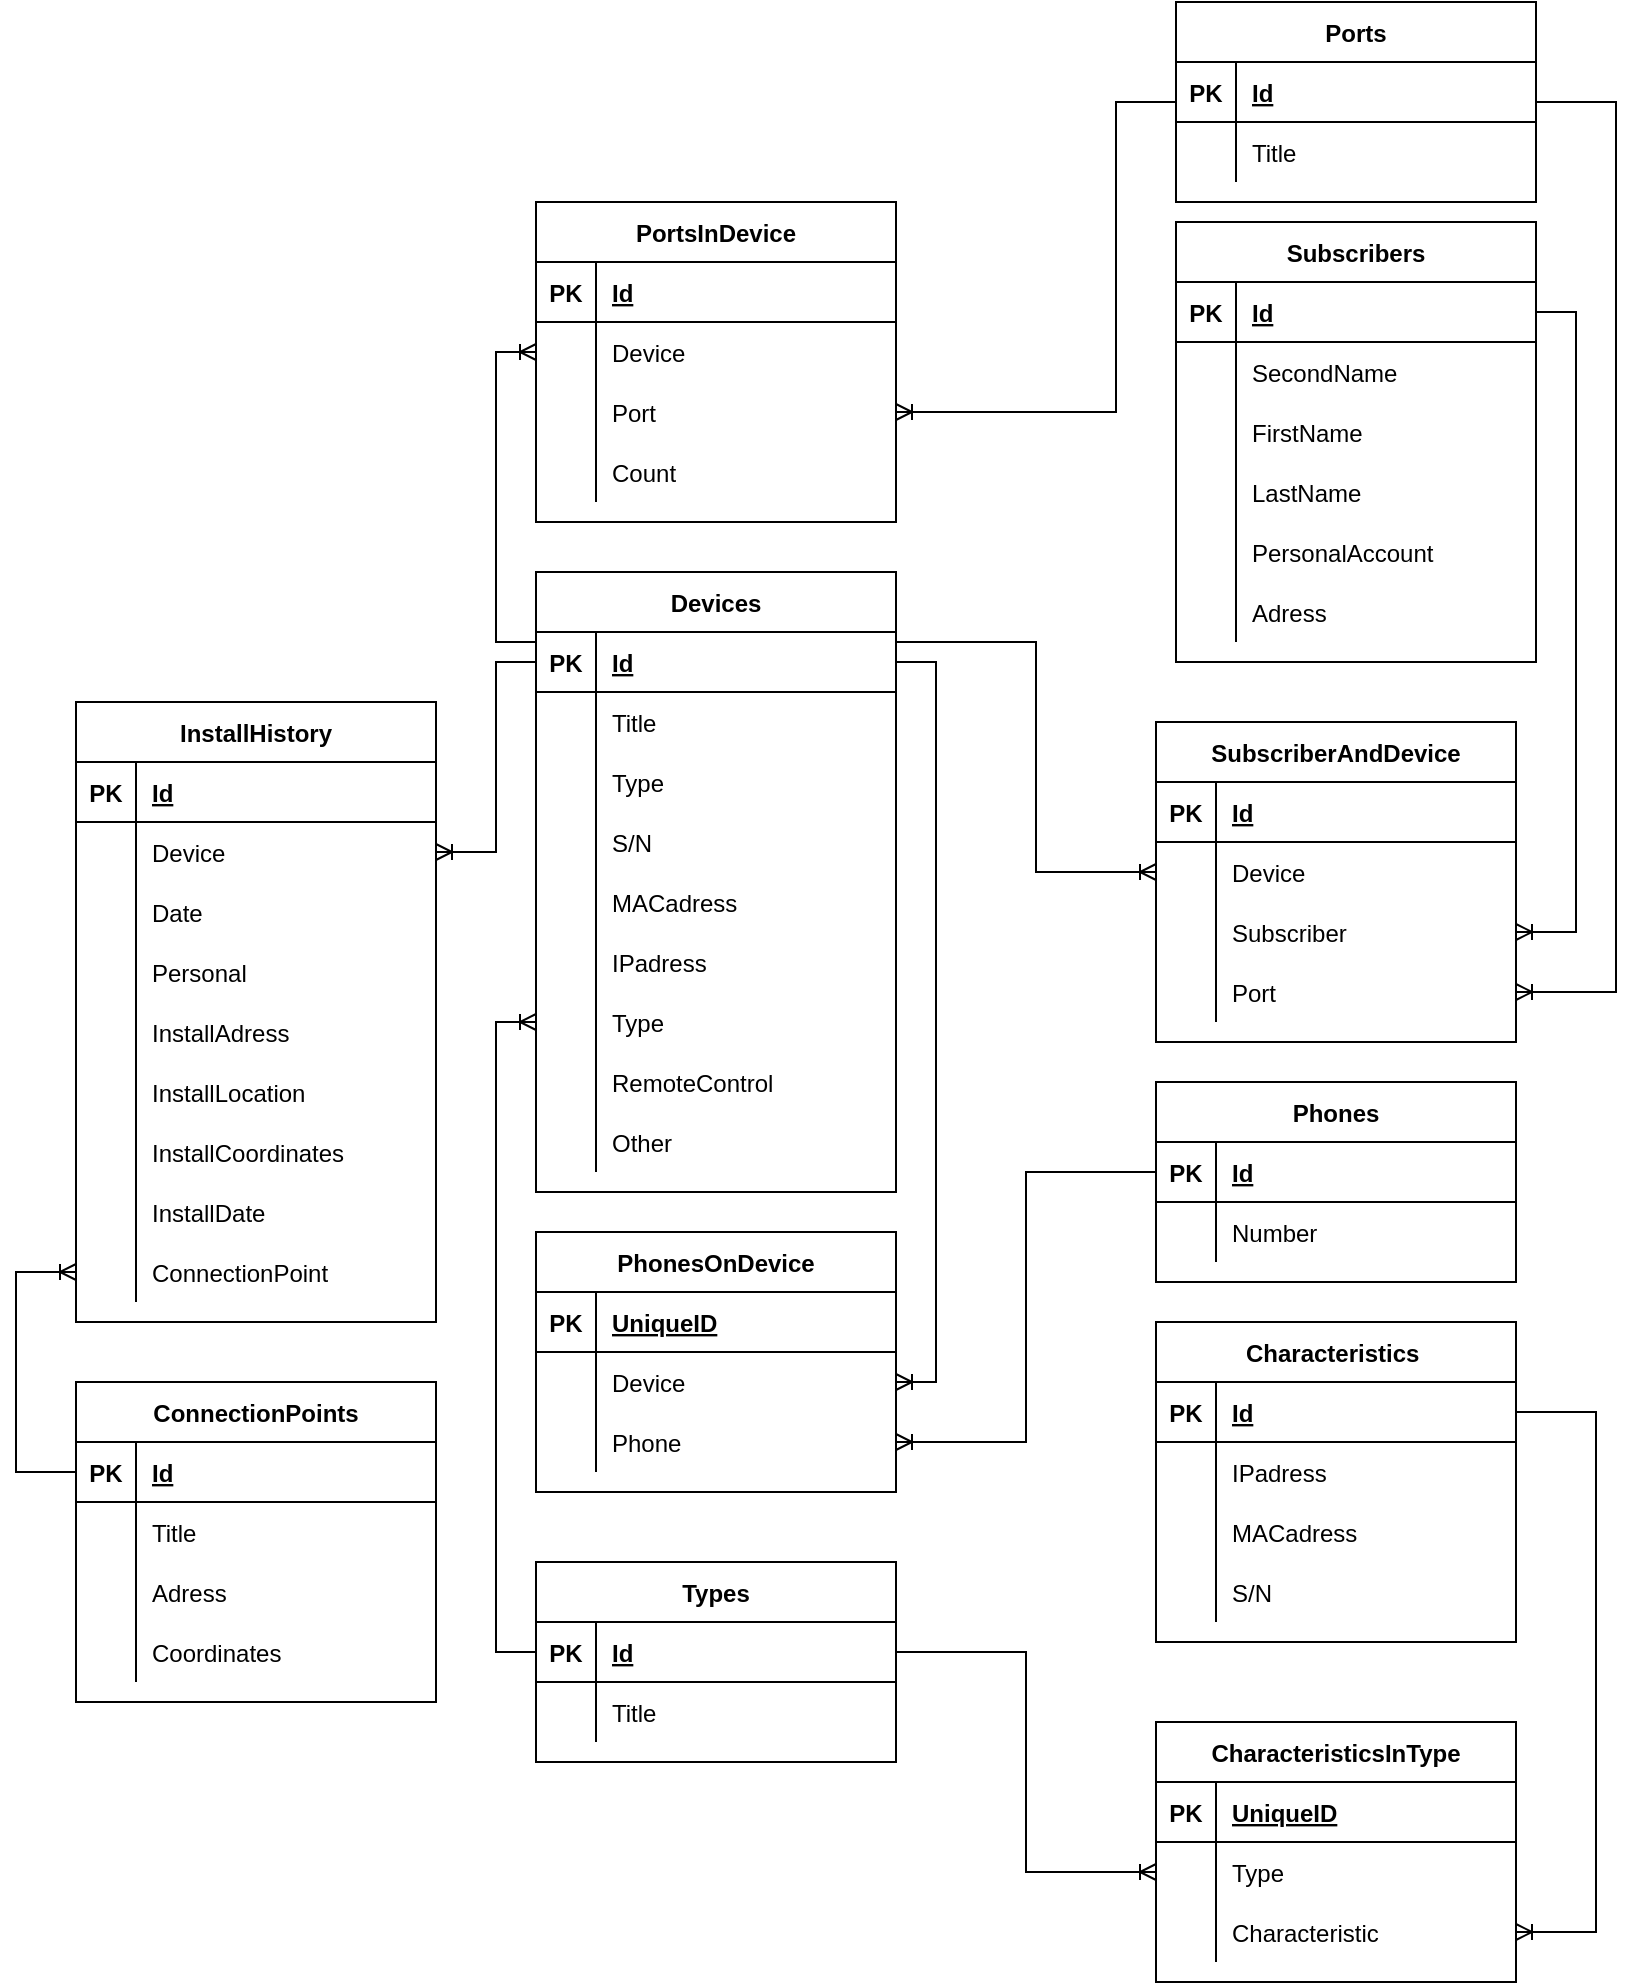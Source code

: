 <mxfile version="17.4.5" type="github">
  <diagram id="R2lEEEUBdFMjLlhIrx00" name="Page-1">
    <mxGraphModel dx="1255" dy="687" grid="1" gridSize="10" guides="1" tooltips="1" connect="1" arrows="1" fold="1" page="1" pageScale="1" pageWidth="850" pageHeight="1100" background="none" math="0" shadow="0" extFonts="Permanent Marker^https://fonts.googleapis.com/css?family=Permanent+Marker">
      <root>
        <mxCell id="0" />
        <mxCell id="1" parent="0" />
        <mxCell id="8wD93FPbokxK7LoP0_Z_-1" value="Devices" style="shape=table;startSize=30;container=1;collapsible=1;childLayout=tableLayout;fixedRows=1;rowLines=0;fontStyle=1;align=center;resizeLast=1;" vertex="1" parent="1">
          <mxGeometry x="270" y="625" width="180" height="310" as="geometry" />
        </mxCell>
        <mxCell id="8wD93FPbokxK7LoP0_Z_-2" value="" style="shape=tableRow;horizontal=0;startSize=0;swimlaneHead=0;swimlaneBody=0;fillColor=none;collapsible=0;dropTarget=0;points=[[0,0.5],[1,0.5]];portConstraint=eastwest;top=0;left=0;right=0;bottom=1;" vertex="1" parent="8wD93FPbokxK7LoP0_Z_-1">
          <mxGeometry y="30" width="180" height="30" as="geometry" />
        </mxCell>
        <mxCell id="8wD93FPbokxK7LoP0_Z_-3" value="PK" style="shape=partialRectangle;connectable=0;fillColor=none;top=0;left=0;bottom=0;right=0;fontStyle=1;overflow=hidden;" vertex="1" parent="8wD93FPbokxK7LoP0_Z_-2">
          <mxGeometry width="30" height="30" as="geometry">
            <mxRectangle width="30" height="30" as="alternateBounds" />
          </mxGeometry>
        </mxCell>
        <mxCell id="8wD93FPbokxK7LoP0_Z_-4" value="Id" style="shape=partialRectangle;connectable=0;fillColor=none;top=0;left=0;bottom=0;right=0;align=left;spacingLeft=6;fontStyle=5;overflow=hidden;" vertex="1" parent="8wD93FPbokxK7LoP0_Z_-2">
          <mxGeometry x="30" width="150" height="30" as="geometry">
            <mxRectangle width="150" height="30" as="alternateBounds" />
          </mxGeometry>
        </mxCell>
        <mxCell id="8wD93FPbokxK7LoP0_Z_-5" value="" style="shape=tableRow;horizontal=0;startSize=0;swimlaneHead=0;swimlaneBody=0;fillColor=none;collapsible=0;dropTarget=0;points=[[0,0.5],[1,0.5]];portConstraint=eastwest;top=0;left=0;right=0;bottom=0;" vertex="1" parent="8wD93FPbokxK7LoP0_Z_-1">
          <mxGeometry y="60" width="180" height="30" as="geometry" />
        </mxCell>
        <mxCell id="8wD93FPbokxK7LoP0_Z_-6" value="" style="shape=partialRectangle;connectable=0;fillColor=none;top=0;left=0;bottom=0;right=0;editable=1;overflow=hidden;" vertex="1" parent="8wD93FPbokxK7LoP0_Z_-5">
          <mxGeometry width="30" height="30" as="geometry">
            <mxRectangle width="30" height="30" as="alternateBounds" />
          </mxGeometry>
        </mxCell>
        <mxCell id="8wD93FPbokxK7LoP0_Z_-7" value="Title" style="shape=partialRectangle;connectable=0;fillColor=none;top=0;left=0;bottom=0;right=0;align=left;spacingLeft=6;overflow=hidden;" vertex="1" parent="8wD93FPbokxK7LoP0_Z_-5">
          <mxGeometry x="30" width="150" height="30" as="geometry">
            <mxRectangle width="150" height="30" as="alternateBounds" />
          </mxGeometry>
        </mxCell>
        <mxCell id="8wD93FPbokxK7LoP0_Z_-8" value="" style="shape=tableRow;horizontal=0;startSize=0;swimlaneHead=0;swimlaneBody=0;fillColor=none;collapsible=0;dropTarget=0;points=[[0,0.5],[1,0.5]];portConstraint=eastwest;top=0;left=0;right=0;bottom=0;" vertex="1" parent="8wD93FPbokxK7LoP0_Z_-1">
          <mxGeometry y="90" width="180" height="30" as="geometry" />
        </mxCell>
        <mxCell id="8wD93FPbokxK7LoP0_Z_-9" value="" style="shape=partialRectangle;connectable=0;fillColor=none;top=0;left=0;bottom=0;right=0;editable=1;overflow=hidden;" vertex="1" parent="8wD93FPbokxK7LoP0_Z_-8">
          <mxGeometry width="30" height="30" as="geometry">
            <mxRectangle width="30" height="30" as="alternateBounds" />
          </mxGeometry>
        </mxCell>
        <mxCell id="8wD93FPbokxK7LoP0_Z_-10" value="Type" style="shape=partialRectangle;connectable=0;fillColor=none;top=0;left=0;bottom=0;right=0;align=left;spacingLeft=6;overflow=hidden;" vertex="1" parent="8wD93FPbokxK7LoP0_Z_-8">
          <mxGeometry x="30" width="150" height="30" as="geometry">
            <mxRectangle width="150" height="30" as="alternateBounds" />
          </mxGeometry>
        </mxCell>
        <mxCell id="8wD93FPbokxK7LoP0_Z_-11" value="" style="shape=tableRow;horizontal=0;startSize=0;swimlaneHead=0;swimlaneBody=0;fillColor=none;collapsible=0;dropTarget=0;points=[[0,0.5],[1,0.5]];portConstraint=eastwest;top=0;left=0;right=0;bottom=0;" vertex="1" parent="8wD93FPbokxK7LoP0_Z_-1">
          <mxGeometry y="120" width="180" height="30" as="geometry" />
        </mxCell>
        <mxCell id="8wD93FPbokxK7LoP0_Z_-12" value="" style="shape=partialRectangle;connectable=0;fillColor=none;top=0;left=0;bottom=0;right=0;editable=1;overflow=hidden;" vertex="1" parent="8wD93FPbokxK7LoP0_Z_-11">
          <mxGeometry width="30" height="30" as="geometry">
            <mxRectangle width="30" height="30" as="alternateBounds" />
          </mxGeometry>
        </mxCell>
        <mxCell id="8wD93FPbokxK7LoP0_Z_-13" value="S/N" style="shape=partialRectangle;connectable=0;fillColor=none;top=0;left=0;bottom=0;right=0;align=left;spacingLeft=6;overflow=hidden;" vertex="1" parent="8wD93FPbokxK7LoP0_Z_-11">
          <mxGeometry x="30" width="150" height="30" as="geometry">
            <mxRectangle width="150" height="30" as="alternateBounds" />
          </mxGeometry>
        </mxCell>
        <mxCell id="8wD93FPbokxK7LoP0_Z_-14" value="" style="shape=tableRow;horizontal=0;startSize=0;swimlaneHead=0;swimlaneBody=0;fillColor=none;collapsible=0;dropTarget=0;points=[[0,0.5],[1,0.5]];portConstraint=eastwest;top=0;left=0;right=0;bottom=0;" vertex="1" parent="8wD93FPbokxK7LoP0_Z_-1">
          <mxGeometry y="150" width="180" height="30" as="geometry" />
        </mxCell>
        <mxCell id="8wD93FPbokxK7LoP0_Z_-15" value="" style="shape=partialRectangle;connectable=0;fillColor=none;top=0;left=0;bottom=0;right=0;editable=1;overflow=hidden;" vertex="1" parent="8wD93FPbokxK7LoP0_Z_-14">
          <mxGeometry width="30" height="30" as="geometry">
            <mxRectangle width="30" height="30" as="alternateBounds" />
          </mxGeometry>
        </mxCell>
        <mxCell id="8wD93FPbokxK7LoP0_Z_-16" value="MACadress" style="shape=partialRectangle;connectable=0;fillColor=none;top=0;left=0;bottom=0;right=0;align=left;spacingLeft=6;overflow=hidden;" vertex="1" parent="8wD93FPbokxK7LoP0_Z_-14">
          <mxGeometry x="30" width="150" height="30" as="geometry">
            <mxRectangle width="150" height="30" as="alternateBounds" />
          </mxGeometry>
        </mxCell>
        <mxCell id="8wD93FPbokxK7LoP0_Z_-17" value="" style="shape=tableRow;horizontal=0;startSize=0;swimlaneHead=0;swimlaneBody=0;fillColor=none;collapsible=0;dropTarget=0;points=[[0,0.5],[1,0.5]];portConstraint=eastwest;top=0;left=0;right=0;bottom=0;" vertex="1" parent="8wD93FPbokxK7LoP0_Z_-1">
          <mxGeometry y="180" width="180" height="30" as="geometry" />
        </mxCell>
        <mxCell id="8wD93FPbokxK7LoP0_Z_-18" value="" style="shape=partialRectangle;connectable=0;fillColor=none;top=0;left=0;bottom=0;right=0;editable=1;overflow=hidden;" vertex="1" parent="8wD93FPbokxK7LoP0_Z_-17">
          <mxGeometry width="30" height="30" as="geometry">
            <mxRectangle width="30" height="30" as="alternateBounds" />
          </mxGeometry>
        </mxCell>
        <mxCell id="8wD93FPbokxK7LoP0_Z_-19" value="IPadress" style="shape=partialRectangle;connectable=0;fillColor=none;top=0;left=0;bottom=0;right=0;align=left;spacingLeft=6;overflow=hidden;" vertex="1" parent="8wD93FPbokxK7LoP0_Z_-17">
          <mxGeometry x="30" width="150" height="30" as="geometry">
            <mxRectangle width="150" height="30" as="alternateBounds" />
          </mxGeometry>
        </mxCell>
        <mxCell id="8wD93FPbokxK7LoP0_Z_-217" value="" style="shape=tableRow;horizontal=0;startSize=0;swimlaneHead=0;swimlaneBody=0;fillColor=none;collapsible=0;dropTarget=0;points=[[0,0.5],[1,0.5]];portConstraint=eastwest;top=0;left=0;right=0;bottom=0;" vertex="1" parent="8wD93FPbokxK7LoP0_Z_-1">
          <mxGeometry y="210" width="180" height="30" as="geometry" />
        </mxCell>
        <mxCell id="8wD93FPbokxK7LoP0_Z_-218" value="" style="shape=partialRectangle;connectable=0;fillColor=none;top=0;left=0;bottom=0;right=0;editable=1;overflow=hidden;" vertex="1" parent="8wD93FPbokxK7LoP0_Z_-217">
          <mxGeometry width="30" height="30" as="geometry">
            <mxRectangle width="30" height="30" as="alternateBounds" />
          </mxGeometry>
        </mxCell>
        <mxCell id="8wD93FPbokxK7LoP0_Z_-219" value="Type" style="shape=partialRectangle;connectable=0;fillColor=none;top=0;left=0;bottom=0;right=0;align=left;spacingLeft=6;overflow=hidden;" vertex="1" parent="8wD93FPbokxK7LoP0_Z_-217">
          <mxGeometry x="30" width="150" height="30" as="geometry">
            <mxRectangle width="150" height="30" as="alternateBounds" />
          </mxGeometry>
        </mxCell>
        <mxCell id="8wD93FPbokxK7LoP0_Z_-115" value="" style="shape=tableRow;horizontal=0;startSize=0;swimlaneHead=0;swimlaneBody=0;fillColor=none;collapsible=0;dropTarget=0;points=[[0,0.5],[1,0.5]];portConstraint=eastwest;top=0;left=0;right=0;bottom=0;" vertex="1" parent="8wD93FPbokxK7LoP0_Z_-1">
          <mxGeometry y="240" width="180" height="30" as="geometry" />
        </mxCell>
        <mxCell id="8wD93FPbokxK7LoP0_Z_-116" value="" style="shape=partialRectangle;connectable=0;fillColor=none;top=0;left=0;bottom=0;right=0;editable=1;overflow=hidden;" vertex="1" parent="8wD93FPbokxK7LoP0_Z_-115">
          <mxGeometry width="30" height="30" as="geometry">
            <mxRectangle width="30" height="30" as="alternateBounds" />
          </mxGeometry>
        </mxCell>
        <mxCell id="8wD93FPbokxK7LoP0_Z_-117" value="RemoteControl" style="shape=partialRectangle;connectable=0;fillColor=none;top=0;left=0;bottom=0;right=0;align=left;spacingLeft=6;overflow=hidden;" vertex="1" parent="8wD93FPbokxK7LoP0_Z_-115">
          <mxGeometry x="30" width="150" height="30" as="geometry">
            <mxRectangle width="150" height="30" as="alternateBounds" />
          </mxGeometry>
        </mxCell>
        <mxCell id="8wD93FPbokxK7LoP0_Z_-169" value="" style="shape=tableRow;horizontal=0;startSize=0;swimlaneHead=0;swimlaneBody=0;fillColor=none;collapsible=0;dropTarget=0;points=[[0,0.5],[1,0.5]];portConstraint=eastwest;top=0;left=0;right=0;bottom=0;" vertex="1" parent="8wD93FPbokxK7LoP0_Z_-1">
          <mxGeometry y="270" width="180" height="30" as="geometry" />
        </mxCell>
        <mxCell id="8wD93FPbokxK7LoP0_Z_-170" value="" style="shape=partialRectangle;connectable=0;fillColor=none;top=0;left=0;bottom=0;right=0;editable=1;overflow=hidden;" vertex="1" parent="8wD93FPbokxK7LoP0_Z_-169">
          <mxGeometry width="30" height="30" as="geometry">
            <mxRectangle width="30" height="30" as="alternateBounds" />
          </mxGeometry>
        </mxCell>
        <mxCell id="8wD93FPbokxK7LoP0_Z_-171" value="Other" style="shape=partialRectangle;connectable=0;fillColor=none;top=0;left=0;bottom=0;right=0;align=left;spacingLeft=6;overflow=hidden;" vertex="1" parent="8wD93FPbokxK7LoP0_Z_-169">
          <mxGeometry x="30" width="150" height="30" as="geometry">
            <mxRectangle width="150" height="30" as="alternateBounds" />
          </mxGeometry>
        </mxCell>
        <mxCell id="8wD93FPbokxK7LoP0_Z_-35" value="Types" style="shape=table;startSize=30;container=1;collapsible=1;childLayout=tableLayout;fixedRows=1;rowLines=0;fontStyle=1;align=center;resizeLast=1;" vertex="1" parent="1">
          <mxGeometry x="270" y="1120" width="180" height="100" as="geometry" />
        </mxCell>
        <mxCell id="8wD93FPbokxK7LoP0_Z_-36" value="" style="shape=tableRow;horizontal=0;startSize=0;swimlaneHead=0;swimlaneBody=0;fillColor=none;collapsible=0;dropTarget=0;points=[[0,0.5],[1,0.5]];portConstraint=eastwest;top=0;left=0;right=0;bottom=1;" vertex="1" parent="8wD93FPbokxK7LoP0_Z_-35">
          <mxGeometry y="30" width="180" height="30" as="geometry" />
        </mxCell>
        <mxCell id="8wD93FPbokxK7LoP0_Z_-37" value="PK" style="shape=partialRectangle;connectable=0;fillColor=none;top=0;left=0;bottom=0;right=0;fontStyle=1;overflow=hidden;" vertex="1" parent="8wD93FPbokxK7LoP0_Z_-36">
          <mxGeometry width="30" height="30" as="geometry">
            <mxRectangle width="30" height="30" as="alternateBounds" />
          </mxGeometry>
        </mxCell>
        <mxCell id="8wD93FPbokxK7LoP0_Z_-38" value="Id" style="shape=partialRectangle;connectable=0;fillColor=none;top=0;left=0;bottom=0;right=0;align=left;spacingLeft=6;fontStyle=5;overflow=hidden;" vertex="1" parent="8wD93FPbokxK7LoP0_Z_-36">
          <mxGeometry x="30" width="150" height="30" as="geometry">
            <mxRectangle width="150" height="30" as="alternateBounds" />
          </mxGeometry>
        </mxCell>
        <mxCell id="8wD93FPbokxK7LoP0_Z_-39" value="" style="shape=tableRow;horizontal=0;startSize=0;swimlaneHead=0;swimlaneBody=0;fillColor=none;collapsible=0;dropTarget=0;points=[[0,0.5],[1,0.5]];portConstraint=eastwest;top=0;left=0;right=0;bottom=0;" vertex="1" parent="8wD93FPbokxK7LoP0_Z_-35">
          <mxGeometry y="60" width="180" height="30" as="geometry" />
        </mxCell>
        <mxCell id="8wD93FPbokxK7LoP0_Z_-40" value="" style="shape=partialRectangle;connectable=0;fillColor=none;top=0;left=0;bottom=0;right=0;editable=1;overflow=hidden;" vertex="1" parent="8wD93FPbokxK7LoP0_Z_-39">
          <mxGeometry width="30" height="30" as="geometry">
            <mxRectangle width="30" height="30" as="alternateBounds" />
          </mxGeometry>
        </mxCell>
        <mxCell id="8wD93FPbokxK7LoP0_Z_-41" value="Title" style="shape=partialRectangle;connectable=0;fillColor=none;top=0;left=0;bottom=0;right=0;align=left;spacingLeft=6;overflow=hidden;" vertex="1" parent="8wD93FPbokxK7LoP0_Z_-39">
          <mxGeometry x="30" width="150" height="30" as="geometry">
            <mxRectangle width="150" height="30" as="alternateBounds" />
          </mxGeometry>
        </mxCell>
        <mxCell id="8wD93FPbokxK7LoP0_Z_-67" value="PortsInDevice" style="shape=table;startSize=30;container=1;collapsible=1;childLayout=tableLayout;fixedRows=1;rowLines=0;fontStyle=1;align=center;resizeLast=1;" vertex="1" parent="1">
          <mxGeometry x="270" y="440" width="180" height="160" as="geometry" />
        </mxCell>
        <mxCell id="8wD93FPbokxK7LoP0_Z_-68" value="" style="shape=tableRow;horizontal=0;startSize=0;swimlaneHead=0;swimlaneBody=0;fillColor=none;collapsible=0;dropTarget=0;points=[[0,0.5],[1,0.5]];portConstraint=eastwest;top=0;left=0;right=0;bottom=1;" vertex="1" parent="8wD93FPbokxK7LoP0_Z_-67">
          <mxGeometry y="30" width="180" height="30" as="geometry" />
        </mxCell>
        <mxCell id="8wD93FPbokxK7LoP0_Z_-69" value="PK" style="shape=partialRectangle;connectable=0;fillColor=none;top=0;left=0;bottom=0;right=0;fontStyle=1;overflow=hidden;" vertex="1" parent="8wD93FPbokxK7LoP0_Z_-68">
          <mxGeometry width="30" height="30" as="geometry">
            <mxRectangle width="30" height="30" as="alternateBounds" />
          </mxGeometry>
        </mxCell>
        <mxCell id="8wD93FPbokxK7LoP0_Z_-70" value="Id" style="shape=partialRectangle;connectable=0;fillColor=none;top=0;left=0;bottom=0;right=0;align=left;spacingLeft=6;fontStyle=5;overflow=hidden;" vertex="1" parent="8wD93FPbokxK7LoP0_Z_-68">
          <mxGeometry x="30" width="150" height="30" as="geometry">
            <mxRectangle width="150" height="30" as="alternateBounds" />
          </mxGeometry>
        </mxCell>
        <mxCell id="8wD93FPbokxK7LoP0_Z_-71" value="" style="shape=tableRow;horizontal=0;startSize=0;swimlaneHead=0;swimlaneBody=0;fillColor=none;collapsible=0;dropTarget=0;points=[[0,0.5],[1,0.5]];portConstraint=eastwest;top=0;left=0;right=0;bottom=0;" vertex="1" parent="8wD93FPbokxK7LoP0_Z_-67">
          <mxGeometry y="60" width="180" height="30" as="geometry" />
        </mxCell>
        <mxCell id="8wD93FPbokxK7LoP0_Z_-72" value="" style="shape=partialRectangle;connectable=0;fillColor=none;top=0;left=0;bottom=0;right=0;editable=1;overflow=hidden;" vertex="1" parent="8wD93FPbokxK7LoP0_Z_-71">
          <mxGeometry width="30" height="30" as="geometry">
            <mxRectangle width="30" height="30" as="alternateBounds" />
          </mxGeometry>
        </mxCell>
        <mxCell id="8wD93FPbokxK7LoP0_Z_-73" value="Device" style="shape=partialRectangle;connectable=0;fillColor=none;top=0;left=0;bottom=0;right=0;align=left;spacingLeft=6;overflow=hidden;" vertex="1" parent="8wD93FPbokxK7LoP0_Z_-71">
          <mxGeometry x="30" width="150" height="30" as="geometry">
            <mxRectangle width="150" height="30" as="alternateBounds" />
          </mxGeometry>
        </mxCell>
        <mxCell id="8wD93FPbokxK7LoP0_Z_-74" value="" style="shape=tableRow;horizontal=0;startSize=0;swimlaneHead=0;swimlaneBody=0;fillColor=none;collapsible=0;dropTarget=0;points=[[0,0.5],[1,0.5]];portConstraint=eastwest;top=0;left=0;right=0;bottom=0;" vertex="1" parent="8wD93FPbokxK7LoP0_Z_-67">
          <mxGeometry y="90" width="180" height="30" as="geometry" />
        </mxCell>
        <mxCell id="8wD93FPbokxK7LoP0_Z_-75" value="" style="shape=partialRectangle;connectable=0;fillColor=none;top=0;left=0;bottom=0;right=0;editable=1;overflow=hidden;" vertex="1" parent="8wD93FPbokxK7LoP0_Z_-74">
          <mxGeometry width="30" height="30" as="geometry">
            <mxRectangle width="30" height="30" as="alternateBounds" />
          </mxGeometry>
        </mxCell>
        <mxCell id="8wD93FPbokxK7LoP0_Z_-76" value="Port" style="shape=partialRectangle;connectable=0;fillColor=none;top=0;left=0;bottom=0;right=0;align=left;spacingLeft=6;overflow=hidden;" vertex="1" parent="8wD93FPbokxK7LoP0_Z_-74">
          <mxGeometry x="30" width="150" height="30" as="geometry">
            <mxRectangle width="150" height="30" as="alternateBounds" />
          </mxGeometry>
        </mxCell>
        <mxCell id="8wD93FPbokxK7LoP0_Z_-77" value="" style="shape=tableRow;horizontal=0;startSize=0;swimlaneHead=0;swimlaneBody=0;fillColor=none;collapsible=0;dropTarget=0;points=[[0,0.5],[1,0.5]];portConstraint=eastwest;top=0;left=0;right=0;bottom=0;" vertex="1" parent="8wD93FPbokxK7LoP0_Z_-67">
          <mxGeometry y="120" width="180" height="30" as="geometry" />
        </mxCell>
        <mxCell id="8wD93FPbokxK7LoP0_Z_-78" value="" style="shape=partialRectangle;connectable=0;fillColor=none;top=0;left=0;bottom=0;right=0;editable=1;overflow=hidden;" vertex="1" parent="8wD93FPbokxK7LoP0_Z_-77">
          <mxGeometry width="30" height="30" as="geometry">
            <mxRectangle width="30" height="30" as="alternateBounds" />
          </mxGeometry>
        </mxCell>
        <mxCell id="8wD93FPbokxK7LoP0_Z_-79" value="Count" style="shape=partialRectangle;connectable=0;fillColor=none;top=0;left=0;bottom=0;right=0;align=left;spacingLeft=6;overflow=hidden;" vertex="1" parent="8wD93FPbokxK7LoP0_Z_-77">
          <mxGeometry x="30" width="150" height="30" as="geometry">
            <mxRectangle width="150" height="30" as="alternateBounds" />
          </mxGeometry>
        </mxCell>
        <mxCell id="8wD93FPbokxK7LoP0_Z_-83" value="Subscribers" style="shape=table;startSize=30;container=1;collapsible=1;childLayout=tableLayout;fixedRows=1;rowLines=0;fontStyle=1;align=center;resizeLast=1;" vertex="1" parent="1">
          <mxGeometry x="590" y="450" width="180" height="220" as="geometry" />
        </mxCell>
        <mxCell id="8wD93FPbokxK7LoP0_Z_-84" value="" style="shape=tableRow;horizontal=0;startSize=0;swimlaneHead=0;swimlaneBody=0;fillColor=none;collapsible=0;dropTarget=0;points=[[0,0.5],[1,0.5]];portConstraint=eastwest;top=0;left=0;right=0;bottom=1;" vertex="1" parent="8wD93FPbokxK7LoP0_Z_-83">
          <mxGeometry y="30" width="180" height="30" as="geometry" />
        </mxCell>
        <mxCell id="8wD93FPbokxK7LoP0_Z_-85" value="PK" style="shape=partialRectangle;connectable=0;fillColor=none;top=0;left=0;bottom=0;right=0;fontStyle=1;overflow=hidden;" vertex="1" parent="8wD93FPbokxK7LoP0_Z_-84">
          <mxGeometry width="30" height="30" as="geometry">
            <mxRectangle width="30" height="30" as="alternateBounds" />
          </mxGeometry>
        </mxCell>
        <mxCell id="8wD93FPbokxK7LoP0_Z_-86" value="Id" style="shape=partialRectangle;connectable=0;fillColor=none;top=0;left=0;bottom=0;right=0;align=left;spacingLeft=6;fontStyle=5;overflow=hidden;" vertex="1" parent="8wD93FPbokxK7LoP0_Z_-84">
          <mxGeometry x="30" width="150" height="30" as="geometry">
            <mxRectangle width="150" height="30" as="alternateBounds" />
          </mxGeometry>
        </mxCell>
        <mxCell id="8wD93FPbokxK7LoP0_Z_-87" value="" style="shape=tableRow;horizontal=0;startSize=0;swimlaneHead=0;swimlaneBody=0;fillColor=none;collapsible=0;dropTarget=0;points=[[0,0.5],[1,0.5]];portConstraint=eastwest;top=0;left=0;right=0;bottom=0;" vertex="1" parent="8wD93FPbokxK7LoP0_Z_-83">
          <mxGeometry y="60" width="180" height="30" as="geometry" />
        </mxCell>
        <mxCell id="8wD93FPbokxK7LoP0_Z_-88" value="" style="shape=partialRectangle;connectable=0;fillColor=none;top=0;left=0;bottom=0;right=0;editable=1;overflow=hidden;" vertex="1" parent="8wD93FPbokxK7LoP0_Z_-87">
          <mxGeometry width="30" height="30" as="geometry">
            <mxRectangle width="30" height="30" as="alternateBounds" />
          </mxGeometry>
        </mxCell>
        <mxCell id="8wD93FPbokxK7LoP0_Z_-89" value="SecondName" style="shape=partialRectangle;connectable=0;fillColor=none;top=0;left=0;bottom=0;right=0;align=left;spacingLeft=6;overflow=hidden;" vertex="1" parent="8wD93FPbokxK7LoP0_Z_-87">
          <mxGeometry x="30" width="150" height="30" as="geometry">
            <mxRectangle width="150" height="30" as="alternateBounds" />
          </mxGeometry>
        </mxCell>
        <mxCell id="8wD93FPbokxK7LoP0_Z_-90" value="" style="shape=tableRow;horizontal=0;startSize=0;swimlaneHead=0;swimlaneBody=0;fillColor=none;collapsible=0;dropTarget=0;points=[[0,0.5],[1,0.5]];portConstraint=eastwest;top=0;left=0;right=0;bottom=0;" vertex="1" parent="8wD93FPbokxK7LoP0_Z_-83">
          <mxGeometry y="90" width="180" height="30" as="geometry" />
        </mxCell>
        <mxCell id="8wD93FPbokxK7LoP0_Z_-91" value="" style="shape=partialRectangle;connectable=0;fillColor=none;top=0;left=0;bottom=0;right=0;editable=1;overflow=hidden;" vertex="1" parent="8wD93FPbokxK7LoP0_Z_-90">
          <mxGeometry width="30" height="30" as="geometry">
            <mxRectangle width="30" height="30" as="alternateBounds" />
          </mxGeometry>
        </mxCell>
        <mxCell id="8wD93FPbokxK7LoP0_Z_-92" value="FirstName" style="shape=partialRectangle;connectable=0;fillColor=none;top=0;left=0;bottom=0;right=0;align=left;spacingLeft=6;overflow=hidden;" vertex="1" parent="8wD93FPbokxK7LoP0_Z_-90">
          <mxGeometry x="30" width="150" height="30" as="geometry">
            <mxRectangle width="150" height="30" as="alternateBounds" />
          </mxGeometry>
        </mxCell>
        <mxCell id="8wD93FPbokxK7LoP0_Z_-93" value="" style="shape=tableRow;horizontal=0;startSize=0;swimlaneHead=0;swimlaneBody=0;fillColor=none;collapsible=0;dropTarget=0;points=[[0,0.5],[1,0.5]];portConstraint=eastwest;top=0;left=0;right=0;bottom=0;" vertex="1" parent="8wD93FPbokxK7LoP0_Z_-83">
          <mxGeometry y="120" width="180" height="30" as="geometry" />
        </mxCell>
        <mxCell id="8wD93FPbokxK7LoP0_Z_-94" value="" style="shape=partialRectangle;connectable=0;fillColor=none;top=0;left=0;bottom=0;right=0;editable=1;overflow=hidden;" vertex="1" parent="8wD93FPbokxK7LoP0_Z_-93">
          <mxGeometry width="30" height="30" as="geometry">
            <mxRectangle width="30" height="30" as="alternateBounds" />
          </mxGeometry>
        </mxCell>
        <mxCell id="8wD93FPbokxK7LoP0_Z_-95" value="LastName" style="shape=partialRectangle;connectable=0;fillColor=none;top=0;left=0;bottom=0;right=0;align=left;spacingLeft=6;overflow=hidden;" vertex="1" parent="8wD93FPbokxK7LoP0_Z_-93">
          <mxGeometry x="30" width="150" height="30" as="geometry">
            <mxRectangle width="150" height="30" as="alternateBounds" />
          </mxGeometry>
        </mxCell>
        <mxCell id="8wD93FPbokxK7LoP0_Z_-96" value="" style="shape=tableRow;horizontal=0;startSize=0;swimlaneHead=0;swimlaneBody=0;fillColor=none;collapsible=0;dropTarget=0;points=[[0,0.5],[1,0.5]];portConstraint=eastwest;top=0;left=0;right=0;bottom=0;" vertex="1" parent="8wD93FPbokxK7LoP0_Z_-83">
          <mxGeometry y="150" width="180" height="30" as="geometry" />
        </mxCell>
        <mxCell id="8wD93FPbokxK7LoP0_Z_-97" value="" style="shape=partialRectangle;connectable=0;fillColor=none;top=0;left=0;bottom=0;right=0;editable=1;overflow=hidden;" vertex="1" parent="8wD93FPbokxK7LoP0_Z_-96">
          <mxGeometry width="30" height="30" as="geometry">
            <mxRectangle width="30" height="30" as="alternateBounds" />
          </mxGeometry>
        </mxCell>
        <mxCell id="8wD93FPbokxK7LoP0_Z_-98" value="PersonalAccount" style="shape=partialRectangle;connectable=0;fillColor=none;top=0;left=0;bottom=0;right=0;align=left;spacingLeft=6;overflow=hidden;" vertex="1" parent="8wD93FPbokxK7LoP0_Z_-96">
          <mxGeometry x="30" width="150" height="30" as="geometry">
            <mxRectangle width="150" height="30" as="alternateBounds" />
          </mxGeometry>
        </mxCell>
        <mxCell id="8wD93FPbokxK7LoP0_Z_-99" value="" style="shape=tableRow;horizontal=0;startSize=0;swimlaneHead=0;swimlaneBody=0;fillColor=none;collapsible=0;dropTarget=0;points=[[0,0.5],[1,0.5]];portConstraint=eastwest;top=0;left=0;right=0;bottom=0;" vertex="1" parent="8wD93FPbokxK7LoP0_Z_-83">
          <mxGeometry y="180" width="180" height="30" as="geometry" />
        </mxCell>
        <mxCell id="8wD93FPbokxK7LoP0_Z_-100" value="" style="shape=partialRectangle;connectable=0;fillColor=none;top=0;left=0;bottom=0;right=0;editable=1;overflow=hidden;" vertex="1" parent="8wD93FPbokxK7LoP0_Z_-99">
          <mxGeometry width="30" height="30" as="geometry">
            <mxRectangle width="30" height="30" as="alternateBounds" />
          </mxGeometry>
        </mxCell>
        <mxCell id="8wD93FPbokxK7LoP0_Z_-101" value="Adress" style="shape=partialRectangle;connectable=0;fillColor=none;top=0;left=0;bottom=0;right=0;align=left;spacingLeft=6;overflow=hidden;" vertex="1" parent="8wD93FPbokxK7LoP0_Z_-99">
          <mxGeometry x="30" width="150" height="30" as="geometry">
            <mxRectangle width="150" height="30" as="alternateBounds" />
          </mxGeometry>
        </mxCell>
        <mxCell id="8wD93FPbokxK7LoP0_Z_-102" value="ConnectionPoints" style="shape=table;startSize=30;container=1;collapsible=1;childLayout=tableLayout;fixedRows=1;rowLines=0;fontStyle=1;align=center;resizeLast=1;" vertex="1" parent="1">
          <mxGeometry x="40" y="1030" width="180" height="160" as="geometry" />
        </mxCell>
        <mxCell id="8wD93FPbokxK7LoP0_Z_-103" value="" style="shape=tableRow;horizontal=0;startSize=0;swimlaneHead=0;swimlaneBody=0;fillColor=none;collapsible=0;dropTarget=0;points=[[0,0.5],[1,0.5]];portConstraint=eastwest;top=0;left=0;right=0;bottom=1;" vertex="1" parent="8wD93FPbokxK7LoP0_Z_-102">
          <mxGeometry y="30" width="180" height="30" as="geometry" />
        </mxCell>
        <mxCell id="8wD93FPbokxK7LoP0_Z_-104" value="PK" style="shape=partialRectangle;connectable=0;fillColor=none;top=0;left=0;bottom=0;right=0;fontStyle=1;overflow=hidden;" vertex="1" parent="8wD93FPbokxK7LoP0_Z_-103">
          <mxGeometry width="30" height="30" as="geometry">
            <mxRectangle width="30" height="30" as="alternateBounds" />
          </mxGeometry>
        </mxCell>
        <mxCell id="8wD93FPbokxK7LoP0_Z_-105" value="Id" style="shape=partialRectangle;connectable=0;fillColor=none;top=0;left=0;bottom=0;right=0;align=left;spacingLeft=6;fontStyle=5;overflow=hidden;" vertex="1" parent="8wD93FPbokxK7LoP0_Z_-103">
          <mxGeometry x="30" width="150" height="30" as="geometry">
            <mxRectangle width="150" height="30" as="alternateBounds" />
          </mxGeometry>
        </mxCell>
        <mxCell id="8wD93FPbokxK7LoP0_Z_-106" value="" style="shape=tableRow;horizontal=0;startSize=0;swimlaneHead=0;swimlaneBody=0;fillColor=none;collapsible=0;dropTarget=0;points=[[0,0.5],[1,0.5]];portConstraint=eastwest;top=0;left=0;right=0;bottom=0;" vertex="1" parent="8wD93FPbokxK7LoP0_Z_-102">
          <mxGeometry y="60" width="180" height="30" as="geometry" />
        </mxCell>
        <mxCell id="8wD93FPbokxK7LoP0_Z_-107" value="" style="shape=partialRectangle;connectable=0;fillColor=none;top=0;left=0;bottom=0;right=0;editable=1;overflow=hidden;" vertex="1" parent="8wD93FPbokxK7LoP0_Z_-106">
          <mxGeometry width="30" height="30" as="geometry">
            <mxRectangle width="30" height="30" as="alternateBounds" />
          </mxGeometry>
        </mxCell>
        <mxCell id="8wD93FPbokxK7LoP0_Z_-108" value="Title" style="shape=partialRectangle;connectable=0;fillColor=none;top=0;left=0;bottom=0;right=0;align=left;spacingLeft=6;overflow=hidden;" vertex="1" parent="8wD93FPbokxK7LoP0_Z_-106">
          <mxGeometry x="30" width="150" height="30" as="geometry">
            <mxRectangle width="150" height="30" as="alternateBounds" />
          </mxGeometry>
        </mxCell>
        <mxCell id="8wD93FPbokxK7LoP0_Z_-109" value="" style="shape=tableRow;horizontal=0;startSize=0;swimlaneHead=0;swimlaneBody=0;fillColor=none;collapsible=0;dropTarget=0;points=[[0,0.5],[1,0.5]];portConstraint=eastwest;top=0;left=0;right=0;bottom=0;" vertex="1" parent="8wD93FPbokxK7LoP0_Z_-102">
          <mxGeometry y="90" width="180" height="30" as="geometry" />
        </mxCell>
        <mxCell id="8wD93FPbokxK7LoP0_Z_-110" value="" style="shape=partialRectangle;connectable=0;fillColor=none;top=0;left=0;bottom=0;right=0;editable=1;overflow=hidden;" vertex="1" parent="8wD93FPbokxK7LoP0_Z_-109">
          <mxGeometry width="30" height="30" as="geometry">
            <mxRectangle width="30" height="30" as="alternateBounds" />
          </mxGeometry>
        </mxCell>
        <mxCell id="8wD93FPbokxK7LoP0_Z_-111" value="Adress" style="shape=partialRectangle;connectable=0;fillColor=none;top=0;left=0;bottom=0;right=0;align=left;spacingLeft=6;overflow=hidden;" vertex="1" parent="8wD93FPbokxK7LoP0_Z_-109">
          <mxGeometry x="30" width="150" height="30" as="geometry">
            <mxRectangle width="150" height="30" as="alternateBounds" />
          </mxGeometry>
        </mxCell>
        <mxCell id="8wD93FPbokxK7LoP0_Z_-112" value="" style="shape=tableRow;horizontal=0;startSize=0;swimlaneHead=0;swimlaneBody=0;fillColor=none;collapsible=0;dropTarget=0;points=[[0,0.5],[1,0.5]];portConstraint=eastwest;top=0;left=0;right=0;bottom=0;" vertex="1" parent="8wD93FPbokxK7LoP0_Z_-102">
          <mxGeometry y="120" width="180" height="30" as="geometry" />
        </mxCell>
        <mxCell id="8wD93FPbokxK7LoP0_Z_-113" value="" style="shape=partialRectangle;connectable=0;fillColor=none;top=0;left=0;bottom=0;right=0;editable=1;overflow=hidden;" vertex="1" parent="8wD93FPbokxK7LoP0_Z_-112">
          <mxGeometry width="30" height="30" as="geometry">
            <mxRectangle width="30" height="30" as="alternateBounds" />
          </mxGeometry>
        </mxCell>
        <mxCell id="8wD93FPbokxK7LoP0_Z_-114" value="Coordinates" style="shape=partialRectangle;connectable=0;fillColor=none;top=0;left=0;bottom=0;right=0;align=left;spacingLeft=6;overflow=hidden;" vertex="1" parent="8wD93FPbokxK7LoP0_Z_-112">
          <mxGeometry x="30" width="150" height="30" as="geometry">
            <mxRectangle width="150" height="30" as="alternateBounds" />
          </mxGeometry>
        </mxCell>
        <mxCell id="8wD93FPbokxK7LoP0_Z_-118" value="" style="edgeStyle=orthogonalEdgeStyle;fontSize=12;html=1;endArrow=ERoneToMany;rounded=0;" edge="1" parent="1" source="8wD93FPbokxK7LoP0_Z_-55" target="8wD93FPbokxK7LoP0_Z_-74">
          <mxGeometry width="100" height="100" relative="1" as="geometry">
            <mxPoint x="740" y="510" as="sourcePoint" />
            <mxPoint x="840" y="410" as="targetPoint" />
            <Array as="points">
              <mxPoint x="560" y="390" />
              <mxPoint x="560" y="545" />
            </Array>
          </mxGeometry>
        </mxCell>
        <mxCell id="8wD93FPbokxK7LoP0_Z_-119" value="" style="edgeStyle=orthogonalEdgeStyle;fontSize=12;html=1;endArrow=ERoneToMany;rounded=0;" edge="1" parent="1" source="8wD93FPbokxK7LoP0_Z_-2" target="8wD93FPbokxK7LoP0_Z_-71">
          <mxGeometry width="100" height="100" relative="1" as="geometry">
            <mxPoint x="290" y="580" as="sourcePoint" />
            <mxPoint x="390" y="480" as="targetPoint" />
            <Array as="points">
              <mxPoint x="250" y="660" />
              <mxPoint x="250" y="515" />
            </Array>
          </mxGeometry>
        </mxCell>
        <mxCell id="8wD93FPbokxK7LoP0_Z_-121" value="" style="edgeStyle=orthogonalEdgeStyle;fontSize=12;html=1;endArrow=ERoneToMany;rounded=0;" edge="1" parent="1" source="8wD93FPbokxK7LoP0_Z_-103" target="8wD93FPbokxK7LoP0_Z_-32">
          <mxGeometry width="100" height="100" relative="1" as="geometry">
            <mxPoint x="270" y="590" as="sourcePoint" />
            <mxPoint x="370" y="490" as="targetPoint" />
            <Array as="points">
              <mxPoint x="10" y="1075" />
              <mxPoint x="10" y="975" />
            </Array>
          </mxGeometry>
        </mxCell>
        <mxCell id="8wD93FPbokxK7LoP0_Z_-122" value="Phones" style="shape=table;startSize=30;container=1;collapsible=1;childLayout=tableLayout;fixedRows=1;rowLines=0;fontStyle=1;align=center;resizeLast=1;" vertex="1" parent="1">
          <mxGeometry x="580" y="880" width="180" height="100" as="geometry" />
        </mxCell>
        <mxCell id="8wD93FPbokxK7LoP0_Z_-123" value="" style="shape=tableRow;horizontal=0;startSize=0;swimlaneHead=0;swimlaneBody=0;fillColor=none;collapsible=0;dropTarget=0;points=[[0,0.5],[1,0.5]];portConstraint=eastwest;top=0;left=0;right=0;bottom=1;" vertex="1" parent="8wD93FPbokxK7LoP0_Z_-122">
          <mxGeometry y="30" width="180" height="30" as="geometry" />
        </mxCell>
        <mxCell id="8wD93FPbokxK7LoP0_Z_-124" value="PK" style="shape=partialRectangle;connectable=0;fillColor=none;top=0;left=0;bottom=0;right=0;fontStyle=1;overflow=hidden;" vertex="1" parent="8wD93FPbokxK7LoP0_Z_-123">
          <mxGeometry width="30" height="30" as="geometry">
            <mxRectangle width="30" height="30" as="alternateBounds" />
          </mxGeometry>
        </mxCell>
        <mxCell id="8wD93FPbokxK7LoP0_Z_-125" value="Id" style="shape=partialRectangle;connectable=0;fillColor=none;top=0;left=0;bottom=0;right=0;align=left;spacingLeft=6;fontStyle=5;overflow=hidden;" vertex="1" parent="8wD93FPbokxK7LoP0_Z_-123">
          <mxGeometry x="30" width="150" height="30" as="geometry">
            <mxRectangle width="150" height="30" as="alternateBounds" />
          </mxGeometry>
        </mxCell>
        <mxCell id="8wD93FPbokxK7LoP0_Z_-126" value="" style="shape=tableRow;horizontal=0;startSize=0;swimlaneHead=0;swimlaneBody=0;fillColor=none;collapsible=0;dropTarget=0;points=[[0,0.5],[1,0.5]];portConstraint=eastwest;top=0;left=0;right=0;bottom=0;" vertex="1" parent="8wD93FPbokxK7LoP0_Z_-122">
          <mxGeometry y="60" width="180" height="30" as="geometry" />
        </mxCell>
        <mxCell id="8wD93FPbokxK7LoP0_Z_-127" value="" style="shape=partialRectangle;connectable=0;fillColor=none;top=0;left=0;bottom=0;right=0;editable=1;overflow=hidden;" vertex="1" parent="8wD93FPbokxK7LoP0_Z_-126">
          <mxGeometry width="30" height="30" as="geometry">
            <mxRectangle width="30" height="30" as="alternateBounds" />
          </mxGeometry>
        </mxCell>
        <mxCell id="8wD93FPbokxK7LoP0_Z_-128" value="Number" style="shape=partialRectangle;connectable=0;fillColor=none;top=0;left=0;bottom=0;right=0;align=left;spacingLeft=6;overflow=hidden;" vertex="1" parent="8wD93FPbokxK7LoP0_Z_-126">
          <mxGeometry x="30" width="150" height="30" as="geometry">
            <mxRectangle width="150" height="30" as="alternateBounds" />
          </mxGeometry>
        </mxCell>
        <mxCell id="8wD93FPbokxK7LoP0_Z_-135" value="PhonesOnDevice" style="shape=table;startSize=30;container=1;collapsible=1;childLayout=tableLayout;fixedRows=1;rowLines=0;fontStyle=1;align=center;resizeLast=1;" vertex="1" parent="1">
          <mxGeometry x="270" y="955" width="180" height="130" as="geometry" />
        </mxCell>
        <mxCell id="8wD93FPbokxK7LoP0_Z_-136" value="" style="shape=tableRow;horizontal=0;startSize=0;swimlaneHead=0;swimlaneBody=0;fillColor=none;collapsible=0;dropTarget=0;points=[[0,0.5],[1,0.5]];portConstraint=eastwest;top=0;left=0;right=0;bottom=1;" vertex="1" parent="8wD93FPbokxK7LoP0_Z_-135">
          <mxGeometry y="30" width="180" height="30" as="geometry" />
        </mxCell>
        <mxCell id="8wD93FPbokxK7LoP0_Z_-137" value="PK" style="shape=partialRectangle;connectable=0;fillColor=none;top=0;left=0;bottom=0;right=0;fontStyle=1;overflow=hidden;" vertex="1" parent="8wD93FPbokxK7LoP0_Z_-136">
          <mxGeometry width="30" height="30" as="geometry">
            <mxRectangle width="30" height="30" as="alternateBounds" />
          </mxGeometry>
        </mxCell>
        <mxCell id="8wD93FPbokxK7LoP0_Z_-138" value="UniqueID" style="shape=partialRectangle;connectable=0;fillColor=none;top=0;left=0;bottom=0;right=0;align=left;spacingLeft=6;fontStyle=5;overflow=hidden;" vertex="1" parent="8wD93FPbokxK7LoP0_Z_-136">
          <mxGeometry x="30" width="150" height="30" as="geometry">
            <mxRectangle width="150" height="30" as="alternateBounds" />
          </mxGeometry>
        </mxCell>
        <mxCell id="8wD93FPbokxK7LoP0_Z_-139" value="" style="shape=tableRow;horizontal=0;startSize=0;swimlaneHead=0;swimlaneBody=0;fillColor=none;collapsible=0;dropTarget=0;points=[[0,0.5],[1,0.5]];portConstraint=eastwest;top=0;left=0;right=0;bottom=0;" vertex="1" parent="8wD93FPbokxK7LoP0_Z_-135">
          <mxGeometry y="60" width="180" height="30" as="geometry" />
        </mxCell>
        <mxCell id="8wD93FPbokxK7LoP0_Z_-140" value="" style="shape=partialRectangle;connectable=0;fillColor=none;top=0;left=0;bottom=0;right=0;editable=1;overflow=hidden;" vertex="1" parent="8wD93FPbokxK7LoP0_Z_-139">
          <mxGeometry width="30" height="30" as="geometry">
            <mxRectangle width="30" height="30" as="alternateBounds" />
          </mxGeometry>
        </mxCell>
        <mxCell id="8wD93FPbokxK7LoP0_Z_-141" value="Device" style="shape=partialRectangle;connectable=0;fillColor=none;top=0;left=0;bottom=0;right=0;align=left;spacingLeft=6;overflow=hidden;" vertex="1" parent="8wD93FPbokxK7LoP0_Z_-139">
          <mxGeometry x="30" width="150" height="30" as="geometry">
            <mxRectangle width="150" height="30" as="alternateBounds" />
          </mxGeometry>
        </mxCell>
        <mxCell id="8wD93FPbokxK7LoP0_Z_-142" value="" style="shape=tableRow;horizontal=0;startSize=0;swimlaneHead=0;swimlaneBody=0;fillColor=none;collapsible=0;dropTarget=0;points=[[0,0.5],[1,0.5]];portConstraint=eastwest;top=0;left=0;right=0;bottom=0;" vertex="1" parent="8wD93FPbokxK7LoP0_Z_-135">
          <mxGeometry y="90" width="180" height="30" as="geometry" />
        </mxCell>
        <mxCell id="8wD93FPbokxK7LoP0_Z_-143" value="" style="shape=partialRectangle;connectable=0;fillColor=none;top=0;left=0;bottom=0;right=0;editable=1;overflow=hidden;" vertex="1" parent="8wD93FPbokxK7LoP0_Z_-142">
          <mxGeometry width="30" height="30" as="geometry">
            <mxRectangle width="30" height="30" as="alternateBounds" />
          </mxGeometry>
        </mxCell>
        <mxCell id="8wD93FPbokxK7LoP0_Z_-144" value="Phone" style="shape=partialRectangle;connectable=0;fillColor=none;top=0;left=0;bottom=0;right=0;align=left;spacingLeft=6;overflow=hidden;" vertex="1" parent="8wD93FPbokxK7LoP0_Z_-142">
          <mxGeometry x="30" width="150" height="30" as="geometry">
            <mxRectangle width="150" height="30" as="alternateBounds" />
          </mxGeometry>
        </mxCell>
        <mxCell id="8wD93FPbokxK7LoP0_Z_-148" value="" style="edgeStyle=orthogonalEdgeStyle;fontSize=12;html=1;endArrow=ERoneToMany;rounded=0;" edge="1" parent="1" source="8wD93FPbokxK7LoP0_Z_-2" target="8wD93FPbokxK7LoP0_Z_-139">
          <mxGeometry width="100" height="100" relative="1" as="geometry">
            <mxPoint x="90" y="880" as="sourcePoint" />
            <mxPoint x="190" y="780" as="targetPoint" />
            <Array as="points">
              <mxPoint x="470" y="670" />
              <mxPoint x="470" y="1030" />
            </Array>
          </mxGeometry>
        </mxCell>
        <mxCell id="8wD93FPbokxK7LoP0_Z_-149" value="" style="edgeStyle=orthogonalEdgeStyle;fontSize=12;html=1;endArrow=ERoneToMany;rounded=0;" edge="1" parent="1" source="8wD93FPbokxK7LoP0_Z_-123" target="8wD93FPbokxK7LoP0_Z_-142">
          <mxGeometry width="100" height="100" relative="1" as="geometry">
            <mxPoint x="60" y="900" as="sourcePoint" />
            <mxPoint x="160" y="800" as="targetPoint" />
          </mxGeometry>
        </mxCell>
        <mxCell id="8wD93FPbokxK7LoP0_Z_-153" value="SubscriberAndDevice" style="shape=table;startSize=30;container=1;collapsible=1;childLayout=tableLayout;fixedRows=1;rowLines=0;fontStyle=1;align=center;resizeLast=1;" vertex="1" parent="1">
          <mxGeometry x="580" y="700" width="180" height="160" as="geometry" />
        </mxCell>
        <mxCell id="8wD93FPbokxK7LoP0_Z_-154" value="" style="shape=tableRow;horizontal=0;startSize=0;swimlaneHead=0;swimlaneBody=0;fillColor=none;collapsible=0;dropTarget=0;points=[[0,0.5],[1,0.5]];portConstraint=eastwest;top=0;left=0;right=0;bottom=1;" vertex="1" parent="8wD93FPbokxK7LoP0_Z_-153">
          <mxGeometry y="30" width="180" height="30" as="geometry" />
        </mxCell>
        <mxCell id="8wD93FPbokxK7LoP0_Z_-155" value="PK" style="shape=partialRectangle;connectable=0;fillColor=none;top=0;left=0;bottom=0;right=0;fontStyle=1;overflow=hidden;" vertex="1" parent="8wD93FPbokxK7LoP0_Z_-154">
          <mxGeometry width="30" height="30" as="geometry">
            <mxRectangle width="30" height="30" as="alternateBounds" />
          </mxGeometry>
        </mxCell>
        <mxCell id="8wD93FPbokxK7LoP0_Z_-156" value="Id" style="shape=partialRectangle;connectable=0;fillColor=none;top=0;left=0;bottom=0;right=0;align=left;spacingLeft=6;fontStyle=5;overflow=hidden;" vertex="1" parent="8wD93FPbokxK7LoP0_Z_-154">
          <mxGeometry x="30" width="150" height="30" as="geometry">
            <mxRectangle width="150" height="30" as="alternateBounds" />
          </mxGeometry>
        </mxCell>
        <mxCell id="8wD93FPbokxK7LoP0_Z_-157" value="" style="shape=tableRow;horizontal=0;startSize=0;swimlaneHead=0;swimlaneBody=0;fillColor=none;collapsible=0;dropTarget=0;points=[[0,0.5],[1,0.5]];portConstraint=eastwest;top=0;left=0;right=0;bottom=0;" vertex="1" parent="8wD93FPbokxK7LoP0_Z_-153">
          <mxGeometry y="60" width="180" height="30" as="geometry" />
        </mxCell>
        <mxCell id="8wD93FPbokxK7LoP0_Z_-158" value="" style="shape=partialRectangle;connectable=0;fillColor=none;top=0;left=0;bottom=0;right=0;editable=1;overflow=hidden;" vertex="1" parent="8wD93FPbokxK7LoP0_Z_-157">
          <mxGeometry width="30" height="30" as="geometry">
            <mxRectangle width="30" height="30" as="alternateBounds" />
          </mxGeometry>
        </mxCell>
        <mxCell id="8wD93FPbokxK7LoP0_Z_-159" value="Device" style="shape=partialRectangle;connectable=0;fillColor=none;top=0;left=0;bottom=0;right=0;align=left;spacingLeft=6;overflow=hidden;" vertex="1" parent="8wD93FPbokxK7LoP0_Z_-157">
          <mxGeometry x="30" width="150" height="30" as="geometry">
            <mxRectangle width="150" height="30" as="alternateBounds" />
          </mxGeometry>
        </mxCell>
        <mxCell id="8wD93FPbokxK7LoP0_Z_-160" value="" style="shape=tableRow;horizontal=0;startSize=0;swimlaneHead=0;swimlaneBody=0;fillColor=none;collapsible=0;dropTarget=0;points=[[0,0.5],[1,0.5]];portConstraint=eastwest;top=0;left=0;right=0;bottom=0;" vertex="1" parent="8wD93FPbokxK7LoP0_Z_-153">
          <mxGeometry y="90" width="180" height="30" as="geometry" />
        </mxCell>
        <mxCell id="8wD93FPbokxK7LoP0_Z_-161" value="" style="shape=partialRectangle;connectable=0;fillColor=none;top=0;left=0;bottom=0;right=0;editable=1;overflow=hidden;" vertex="1" parent="8wD93FPbokxK7LoP0_Z_-160">
          <mxGeometry width="30" height="30" as="geometry">
            <mxRectangle width="30" height="30" as="alternateBounds" />
          </mxGeometry>
        </mxCell>
        <mxCell id="8wD93FPbokxK7LoP0_Z_-162" value="Subscriber " style="shape=partialRectangle;connectable=0;fillColor=none;top=0;left=0;bottom=0;right=0;align=left;spacingLeft=6;overflow=hidden;" vertex="1" parent="8wD93FPbokxK7LoP0_Z_-160">
          <mxGeometry x="30" width="150" height="30" as="geometry">
            <mxRectangle width="150" height="30" as="alternateBounds" />
          </mxGeometry>
        </mxCell>
        <mxCell id="8wD93FPbokxK7LoP0_Z_-163" value="" style="shape=tableRow;horizontal=0;startSize=0;swimlaneHead=0;swimlaneBody=0;fillColor=none;collapsible=0;dropTarget=0;points=[[0,0.5],[1,0.5]];portConstraint=eastwest;top=0;left=0;right=0;bottom=0;" vertex="1" parent="8wD93FPbokxK7LoP0_Z_-153">
          <mxGeometry y="120" width="180" height="30" as="geometry" />
        </mxCell>
        <mxCell id="8wD93FPbokxK7LoP0_Z_-164" value="" style="shape=partialRectangle;connectable=0;fillColor=none;top=0;left=0;bottom=0;right=0;editable=1;overflow=hidden;" vertex="1" parent="8wD93FPbokxK7LoP0_Z_-163">
          <mxGeometry width="30" height="30" as="geometry">
            <mxRectangle width="30" height="30" as="alternateBounds" />
          </mxGeometry>
        </mxCell>
        <mxCell id="8wD93FPbokxK7LoP0_Z_-165" value="Port" style="shape=partialRectangle;connectable=0;fillColor=none;top=0;left=0;bottom=0;right=0;align=left;spacingLeft=6;overflow=hidden;" vertex="1" parent="8wD93FPbokxK7LoP0_Z_-163">
          <mxGeometry x="30" width="150" height="30" as="geometry">
            <mxRectangle width="150" height="30" as="alternateBounds" />
          </mxGeometry>
        </mxCell>
        <mxCell id="8wD93FPbokxK7LoP0_Z_-166" value="" style="edgeStyle=orthogonalEdgeStyle;fontSize=12;html=1;endArrow=ERoneToMany;rounded=0;" edge="1" parent="1" source="8wD93FPbokxK7LoP0_Z_-2" target="8wD93FPbokxK7LoP0_Z_-157">
          <mxGeometry width="100" height="100" relative="1" as="geometry">
            <mxPoint x="330" y="570" as="sourcePoint" />
            <mxPoint x="430" y="470" as="targetPoint" />
            <Array as="points">
              <mxPoint x="520" y="660" />
              <mxPoint x="520" y="775" />
            </Array>
          </mxGeometry>
        </mxCell>
        <mxCell id="8wD93FPbokxK7LoP0_Z_-167" value="" style="edgeStyle=orthogonalEdgeStyle;fontSize=12;html=1;endArrow=ERoneToMany;rounded=0;" edge="1" parent="1" source="8wD93FPbokxK7LoP0_Z_-84" target="8wD93FPbokxK7LoP0_Z_-160">
          <mxGeometry width="100" height="100" relative="1" as="geometry">
            <mxPoint x="330" y="580" as="sourcePoint" />
            <mxPoint x="430" y="480" as="targetPoint" />
            <Array as="points">
              <mxPoint x="790" y="495" />
              <mxPoint x="790" y="805" />
            </Array>
          </mxGeometry>
        </mxCell>
        <mxCell id="8wD93FPbokxK7LoP0_Z_-168" value="" style="edgeStyle=orthogonalEdgeStyle;fontSize=12;html=1;endArrow=ERoneToMany;rounded=0;" edge="1" parent="1" source="8wD93FPbokxK7LoP0_Z_-55" target="8wD93FPbokxK7LoP0_Z_-163">
          <mxGeometry width="100" height="100" relative="1" as="geometry">
            <mxPoint x="80" y="1040" as="sourcePoint" />
            <mxPoint x="180" y="940" as="targetPoint" />
            <Array as="points">
              <mxPoint x="810" y="390" />
              <mxPoint x="810" y="835" />
            </Array>
          </mxGeometry>
        </mxCell>
        <mxCell id="8wD93FPbokxK7LoP0_Z_-172" value="InstallHistory" style="shape=table;startSize=30;container=1;collapsible=1;childLayout=tableLayout;fixedRows=1;rowLines=0;fontStyle=1;align=center;resizeLast=1;" vertex="1" parent="1">
          <mxGeometry x="40" y="690" width="180" height="310" as="geometry" />
        </mxCell>
        <mxCell id="8wD93FPbokxK7LoP0_Z_-173" value="" style="shape=tableRow;horizontal=0;startSize=0;swimlaneHead=0;swimlaneBody=0;fillColor=none;collapsible=0;dropTarget=0;points=[[0,0.5],[1,0.5]];portConstraint=eastwest;top=0;left=0;right=0;bottom=1;" vertex="1" parent="8wD93FPbokxK7LoP0_Z_-172">
          <mxGeometry y="30" width="180" height="30" as="geometry" />
        </mxCell>
        <mxCell id="8wD93FPbokxK7LoP0_Z_-174" value="PK" style="shape=partialRectangle;connectable=0;fillColor=none;top=0;left=0;bottom=0;right=0;fontStyle=1;overflow=hidden;" vertex="1" parent="8wD93FPbokxK7LoP0_Z_-173">
          <mxGeometry width="30" height="30" as="geometry">
            <mxRectangle width="30" height="30" as="alternateBounds" />
          </mxGeometry>
        </mxCell>
        <mxCell id="8wD93FPbokxK7LoP0_Z_-175" value="Id" style="shape=partialRectangle;connectable=0;fillColor=none;top=0;left=0;bottom=0;right=0;align=left;spacingLeft=6;fontStyle=5;overflow=hidden;" vertex="1" parent="8wD93FPbokxK7LoP0_Z_-173">
          <mxGeometry x="30" width="150" height="30" as="geometry">
            <mxRectangle width="150" height="30" as="alternateBounds" />
          </mxGeometry>
        </mxCell>
        <mxCell id="8wD93FPbokxK7LoP0_Z_-176" value="" style="shape=tableRow;horizontal=0;startSize=0;swimlaneHead=0;swimlaneBody=0;fillColor=none;collapsible=0;dropTarget=0;points=[[0,0.5],[1,0.5]];portConstraint=eastwest;top=0;left=0;right=0;bottom=0;" vertex="1" parent="8wD93FPbokxK7LoP0_Z_-172">
          <mxGeometry y="60" width="180" height="30" as="geometry" />
        </mxCell>
        <mxCell id="8wD93FPbokxK7LoP0_Z_-177" value="" style="shape=partialRectangle;connectable=0;fillColor=none;top=0;left=0;bottom=0;right=0;editable=1;overflow=hidden;" vertex="1" parent="8wD93FPbokxK7LoP0_Z_-176">
          <mxGeometry width="30" height="30" as="geometry">
            <mxRectangle width="30" height="30" as="alternateBounds" />
          </mxGeometry>
        </mxCell>
        <mxCell id="8wD93FPbokxK7LoP0_Z_-178" value="Device" style="shape=partialRectangle;connectable=0;fillColor=none;top=0;left=0;bottom=0;right=0;align=left;spacingLeft=6;overflow=hidden;" vertex="1" parent="8wD93FPbokxK7LoP0_Z_-176">
          <mxGeometry x="30" width="150" height="30" as="geometry">
            <mxRectangle width="150" height="30" as="alternateBounds" />
          </mxGeometry>
        </mxCell>
        <mxCell id="8wD93FPbokxK7LoP0_Z_-179" value="" style="shape=tableRow;horizontal=0;startSize=0;swimlaneHead=0;swimlaneBody=0;fillColor=none;collapsible=0;dropTarget=0;points=[[0,0.5],[1,0.5]];portConstraint=eastwest;top=0;left=0;right=0;bottom=0;" vertex="1" parent="8wD93FPbokxK7LoP0_Z_-172">
          <mxGeometry y="90" width="180" height="30" as="geometry" />
        </mxCell>
        <mxCell id="8wD93FPbokxK7LoP0_Z_-180" value="" style="shape=partialRectangle;connectable=0;fillColor=none;top=0;left=0;bottom=0;right=0;editable=1;overflow=hidden;" vertex="1" parent="8wD93FPbokxK7LoP0_Z_-179">
          <mxGeometry width="30" height="30" as="geometry">
            <mxRectangle width="30" height="30" as="alternateBounds" />
          </mxGeometry>
        </mxCell>
        <mxCell id="8wD93FPbokxK7LoP0_Z_-181" value="Date" style="shape=partialRectangle;connectable=0;fillColor=none;top=0;left=0;bottom=0;right=0;align=left;spacingLeft=6;overflow=hidden;" vertex="1" parent="8wD93FPbokxK7LoP0_Z_-179">
          <mxGeometry x="30" width="150" height="30" as="geometry">
            <mxRectangle width="150" height="30" as="alternateBounds" />
          </mxGeometry>
        </mxCell>
        <mxCell id="8wD93FPbokxK7LoP0_Z_-182" value="" style="shape=tableRow;horizontal=0;startSize=0;swimlaneHead=0;swimlaneBody=0;fillColor=none;collapsible=0;dropTarget=0;points=[[0,0.5],[1,0.5]];portConstraint=eastwest;top=0;left=0;right=0;bottom=0;" vertex="1" parent="8wD93FPbokxK7LoP0_Z_-172">
          <mxGeometry y="120" width="180" height="30" as="geometry" />
        </mxCell>
        <mxCell id="8wD93FPbokxK7LoP0_Z_-183" value="" style="shape=partialRectangle;connectable=0;fillColor=none;top=0;left=0;bottom=0;right=0;editable=1;overflow=hidden;" vertex="1" parent="8wD93FPbokxK7LoP0_Z_-182">
          <mxGeometry width="30" height="30" as="geometry">
            <mxRectangle width="30" height="30" as="alternateBounds" />
          </mxGeometry>
        </mxCell>
        <mxCell id="8wD93FPbokxK7LoP0_Z_-184" value="Personal" style="shape=partialRectangle;connectable=0;fillColor=none;top=0;left=0;bottom=0;right=0;align=left;spacingLeft=6;overflow=hidden;" vertex="1" parent="8wD93FPbokxK7LoP0_Z_-182">
          <mxGeometry x="30" width="150" height="30" as="geometry">
            <mxRectangle width="150" height="30" as="alternateBounds" />
          </mxGeometry>
        </mxCell>
        <mxCell id="8wD93FPbokxK7LoP0_Z_-26" value="" style="shape=tableRow;horizontal=0;startSize=0;swimlaneHead=0;swimlaneBody=0;fillColor=none;collapsible=0;dropTarget=0;points=[[0,0.5],[1,0.5]];portConstraint=eastwest;top=0;left=0;right=0;bottom=0;" vertex="1" parent="8wD93FPbokxK7LoP0_Z_-172">
          <mxGeometry y="150" width="180" height="30" as="geometry" />
        </mxCell>
        <mxCell id="8wD93FPbokxK7LoP0_Z_-27" value="" style="shape=partialRectangle;connectable=0;fillColor=none;top=0;left=0;bottom=0;right=0;editable=1;overflow=hidden;" vertex="1" parent="8wD93FPbokxK7LoP0_Z_-26">
          <mxGeometry width="30" height="30" as="geometry">
            <mxRectangle width="30" height="30" as="alternateBounds" />
          </mxGeometry>
        </mxCell>
        <mxCell id="8wD93FPbokxK7LoP0_Z_-28" value="InstallAdress" style="shape=partialRectangle;connectable=0;fillColor=none;top=0;left=0;bottom=0;right=0;align=left;spacingLeft=6;overflow=hidden;" vertex="1" parent="8wD93FPbokxK7LoP0_Z_-26">
          <mxGeometry x="30" width="150" height="30" as="geometry">
            <mxRectangle width="150" height="30" as="alternateBounds" />
          </mxGeometry>
        </mxCell>
        <mxCell id="8wD93FPbokxK7LoP0_Z_-29" value="" style="shape=tableRow;horizontal=0;startSize=0;swimlaneHead=0;swimlaneBody=0;fillColor=none;collapsible=0;dropTarget=0;points=[[0,0.5],[1,0.5]];portConstraint=eastwest;top=0;left=0;right=0;bottom=0;" vertex="1" parent="8wD93FPbokxK7LoP0_Z_-172">
          <mxGeometry y="180" width="180" height="30" as="geometry" />
        </mxCell>
        <mxCell id="8wD93FPbokxK7LoP0_Z_-30" value="" style="shape=partialRectangle;connectable=0;fillColor=none;top=0;left=0;bottom=0;right=0;editable=1;overflow=hidden;" vertex="1" parent="8wD93FPbokxK7LoP0_Z_-29">
          <mxGeometry width="30" height="30" as="geometry">
            <mxRectangle width="30" height="30" as="alternateBounds" />
          </mxGeometry>
        </mxCell>
        <mxCell id="8wD93FPbokxK7LoP0_Z_-31" value="InstallLocation" style="shape=partialRectangle;connectable=0;fillColor=none;top=0;left=0;bottom=0;right=0;align=left;spacingLeft=6;overflow=hidden;" vertex="1" parent="8wD93FPbokxK7LoP0_Z_-29">
          <mxGeometry x="30" width="150" height="30" as="geometry">
            <mxRectangle width="150" height="30" as="alternateBounds" />
          </mxGeometry>
        </mxCell>
        <mxCell id="8wD93FPbokxK7LoP0_Z_-80" value="" style="shape=tableRow;horizontal=0;startSize=0;swimlaneHead=0;swimlaneBody=0;fillColor=none;collapsible=0;dropTarget=0;points=[[0,0.5],[1,0.5]];portConstraint=eastwest;top=0;left=0;right=0;bottom=0;" vertex="1" parent="8wD93FPbokxK7LoP0_Z_-172">
          <mxGeometry y="210" width="180" height="30" as="geometry" />
        </mxCell>
        <mxCell id="8wD93FPbokxK7LoP0_Z_-81" value="" style="shape=partialRectangle;connectable=0;fillColor=none;top=0;left=0;bottom=0;right=0;editable=1;overflow=hidden;" vertex="1" parent="8wD93FPbokxK7LoP0_Z_-80">
          <mxGeometry width="30" height="30" as="geometry">
            <mxRectangle width="30" height="30" as="alternateBounds" />
          </mxGeometry>
        </mxCell>
        <mxCell id="8wD93FPbokxK7LoP0_Z_-82" value="InstallCoordinates" style="shape=partialRectangle;connectable=0;fillColor=none;top=0;left=0;bottom=0;right=0;align=left;spacingLeft=6;overflow=hidden;" vertex="1" parent="8wD93FPbokxK7LoP0_Z_-80">
          <mxGeometry x="30" width="150" height="30" as="geometry">
            <mxRectangle width="150" height="30" as="alternateBounds" />
          </mxGeometry>
        </mxCell>
        <mxCell id="8wD93FPbokxK7LoP0_Z_-23" value="" style="shape=tableRow;horizontal=0;startSize=0;swimlaneHead=0;swimlaneBody=0;fillColor=none;collapsible=0;dropTarget=0;points=[[0,0.5],[1,0.5]];portConstraint=eastwest;top=0;left=0;right=0;bottom=0;" vertex="1" parent="8wD93FPbokxK7LoP0_Z_-172">
          <mxGeometry y="240" width="180" height="30" as="geometry" />
        </mxCell>
        <mxCell id="8wD93FPbokxK7LoP0_Z_-24" value="" style="shape=partialRectangle;connectable=0;fillColor=none;top=0;left=0;bottom=0;right=0;editable=1;overflow=hidden;" vertex="1" parent="8wD93FPbokxK7LoP0_Z_-23">
          <mxGeometry width="30" height="30" as="geometry">
            <mxRectangle width="30" height="30" as="alternateBounds" />
          </mxGeometry>
        </mxCell>
        <mxCell id="8wD93FPbokxK7LoP0_Z_-25" value="InstallDate" style="shape=partialRectangle;connectable=0;fillColor=none;top=0;left=0;bottom=0;right=0;align=left;spacingLeft=6;overflow=hidden;" vertex="1" parent="8wD93FPbokxK7LoP0_Z_-23">
          <mxGeometry x="30" width="150" height="30" as="geometry">
            <mxRectangle width="150" height="30" as="alternateBounds" />
          </mxGeometry>
        </mxCell>
        <mxCell id="8wD93FPbokxK7LoP0_Z_-32" value="" style="shape=tableRow;horizontal=0;startSize=0;swimlaneHead=0;swimlaneBody=0;fillColor=none;collapsible=0;dropTarget=0;points=[[0,0.5],[1,0.5]];portConstraint=eastwest;top=0;left=0;right=0;bottom=0;" vertex="1" parent="8wD93FPbokxK7LoP0_Z_-172">
          <mxGeometry y="270" width="180" height="30" as="geometry" />
        </mxCell>
        <mxCell id="8wD93FPbokxK7LoP0_Z_-33" value="" style="shape=partialRectangle;connectable=0;fillColor=none;top=0;left=0;bottom=0;right=0;editable=1;overflow=hidden;" vertex="1" parent="8wD93FPbokxK7LoP0_Z_-32">
          <mxGeometry width="30" height="30" as="geometry">
            <mxRectangle width="30" height="30" as="alternateBounds" />
          </mxGeometry>
        </mxCell>
        <mxCell id="8wD93FPbokxK7LoP0_Z_-34" value="ConnectionPoint" style="shape=partialRectangle;connectable=0;fillColor=none;top=0;left=0;bottom=0;right=0;align=left;spacingLeft=6;overflow=hidden;" vertex="1" parent="8wD93FPbokxK7LoP0_Z_-32">
          <mxGeometry x="30" width="150" height="30" as="geometry">
            <mxRectangle width="150" height="30" as="alternateBounds" />
          </mxGeometry>
        </mxCell>
        <mxCell id="8wD93FPbokxK7LoP0_Z_-188" value="" style="edgeStyle=orthogonalEdgeStyle;fontSize=12;html=1;endArrow=ERoneToMany;rounded=0;" edge="1" parent="1" source="8wD93FPbokxK7LoP0_Z_-2" target="8wD93FPbokxK7LoP0_Z_-176">
          <mxGeometry width="100" height="100" relative="1" as="geometry">
            <mxPoint x="100" y="730" as="sourcePoint" />
            <mxPoint x="200" y="630" as="targetPoint" />
            <Array as="points">
              <mxPoint x="250" y="670" />
              <mxPoint x="250" y="765" />
            </Array>
          </mxGeometry>
        </mxCell>
        <mxCell id="8wD93FPbokxK7LoP0_Z_-189" value="Characteristics " style="shape=table;startSize=30;container=1;collapsible=1;childLayout=tableLayout;fixedRows=1;rowLines=0;fontStyle=1;align=center;resizeLast=1;" vertex="1" parent="1">
          <mxGeometry x="580" y="1000" width="180" height="160" as="geometry" />
        </mxCell>
        <mxCell id="8wD93FPbokxK7LoP0_Z_-190" value="" style="shape=tableRow;horizontal=0;startSize=0;swimlaneHead=0;swimlaneBody=0;fillColor=none;collapsible=0;dropTarget=0;points=[[0,0.5],[1,0.5]];portConstraint=eastwest;top=0;left=0;right=0;bottom=1;" vertex="1" parent="8wD93FPbokxK7LoP0_Z_-189">
          <mxGeometry y="30" width="180" height="30" as="geometry" />
        </mxCell>
        <mxCell id="8wD93FPbokxK7LoP0_Z_-191" value="PK" style="shape=partialRectangle;connectable=0;fillColor=none;top=0;left=0;bottom=0;right=0;fontStyle=1;overflow=hidden;" vertex="1" parent="8wD93FPbokxK7LoP0_Z_-190">
          <mxGeometry width="30" height="30" as="geometry">
            <mxRectangle width="30" height="30" as="alternateBounds" />
          </mxGeometry>
        </mxCell>
        <mxCell id="8wD93FPbokxK7LoP0_Z_-192" value="Id" style="shape=partialRectangle;connectable=0;fillColor=none;top=0;left=0;bottom=0;right=0;align=left;spacingLeft=6;fontStyle=5;overflow=hidden;" vertex="1" parent="8wD93FPbokxK7LoP0_Z_-190">
          <mxGeometry x="30" width="150" height="30" as="geometry">
            <mxRectangle width="150" height="30" as="alternateBounds" />
          </mxGeometry>
        </mxCell>
        <mxCell id="8wD93FPbokxK7LoP0_Z_-42" value="" style="shape=tableRow;horizontal=0;startSize=0;swimlaneHead=0;swimlaneBody=0;fillColor=none;collapsible=0;dropTarget=0;points=[[0,0.5],[1,0.5]];portConstraint=eastwest;top=0;left=0;right=0;bottom=0;" vertex="1" parent="8wD93FPbokxK7LoP0_Z_-189">
          <mxGeometry y="60" width="180" height="30" as="geometry" />
        </mxCell>
        <mxCell id="8wD93FPbokxK7LoP0_Z_-43" value="" style="shape=partialRectangle;connectable=0;fillColor=none;top=0;left=0;bottom=0;right=0;editable=1;overflow=hidden;" vertex="1" parent="8wD93FPbokxK7LoP0_Z_-42">
          <mxGeometry width="30" height="30" as="geometry">
            <mxRectangle width="30" height="30" as="alternateBounds" />
          </mxGeometry>
        </mxCell>
        <mxCell id="8wD93FPbokxK7LoP0_Z_-44" value="IPadress" style="shape=partialRectangle;connectable=0;fillColor=none;top=0;left=0;bottom=0;right=0;align=left;spacingLeft=6;overflow=hidden;" vertex="1" parent="8wD93FPbokxK7LoP0_Z_-42">
          <mxGeometry x="30" width="150" height="30" as="geometry">
            <mxRectangle width="150" height="30" as="alternateBounds" />
          </mxGeometry>
        </mxCell>
        <mxCell id="8wD93FPbokxK7LoP0_Z_-45" value="" style="shape=tableRow;horizontal=0;startSize=0;swimlaneHead=0;swimlaneBody=0;fillColor=none;collapsible=0;dropTarget=0;points=[[0,0.5],[1,0.5]];portConstraint=eastwest;top=0;left=0;right=0;bottom=0;" vertex="1" parent="8wD93FPbokxK7LoP0_Z_-189">
          <mxGeometry y="90" width="180" height="30" as="geometry" />
        </mxCell>
        <mxCell id="8wD93FPbokxK7LoP0_Z_-46" value="" style="shape=partialRectangle;connectable=0;fillColor=none;top=0;left=0;bottom=0;right=0;editable=1;overflow=hidden;" vertex="1" parent="8wD93FPbokxK7LoP0_Z_-45">
          <mxGeometry width="30" height="30" as="geometry">
            <mxRectangle width="30" height="30" as="alternateBounds" />
          </mxGeometry>
        </mxCell>
        <mxCell id="8wD93FPbokxK7LoP0_Z_-47" value="MACadress" style="shape=partialRectangle;connectable=0;fillColor=none;top=0;left=0;bottom=0;right=0;align=left;spacingLeft=6;overflow=hidden;" vertex="1" parent="8wD93FPbokxK7LoP0_Z_-45">
          <mxGeometry x="30" width="150" height="30" as="geometry">
            <mxRectangle width="150" height="30" as="alternateBounds" />
          </mxGeometry>
        </mxCell>
        <mxCell id="8wD93FPbokxK7LoP0_Z_-48" value="" style="shape=tableRow;horizontal=0;startSize=0;swimlaneHead=0;swimlaneBody=0;fillColor=none;collapsible=0;dropTarget=0;points=[[0,0.5],[1,0.5]];portConstraint=eastwest;top=0;left=0;right=0;bottom=0;" vertex="1" parent="8wD93FPbokxK7LoP0_Z_-189">
          <mxGeometry y="120" width="180" height="30" as="geometry" />
        </mxCell>
        <mxCell id="8wD93FPbokxK7LoP0_Z_-49" value="" style="shape=partialRectangle;connectable=0;fillColor=none;top=0;left=0;bottom=0;right=0;editable=1;overflow=hidden;" vertex="1" parent="8wD93FPbokxK7LoP0_Z_-48">
          <mxGeometry width="30" height="30" as="geometry">
            <mxRectangle width="30" height="30" as="alternateBounds" />
          </mxGeometry>
        </mxCell>
        <mxCell id="8wD93FPbokxK7LoP0_Z_-50" value="S/N" style="shape=partialRectangle;connectable=0;fillColor=none;top=0;left=0;bottom=0;right=0;align=left;spacingLeft=6;overflow=hidden;" vertex="1" parent="8wD93FPbokxK7LoP0_Z_-48">
          <mxGeometry x="30" width="150" height="30" as="geometry">
            <mxRectangle width="150" height="30" as="alternateBounds" />
          </mxGeometry>
        </mxCell>
        <mxCell id="8wD93FPbokxK7LoP0_Z_-202" value="CharacteristicsInType" style="shape=table;startSize=30;container=1;collapsible=1;childLayout=tableLayout;fixedRows=1;rowLines=0;fontStyle=1;align=center;resizeLast=1;" vertex="1" parent="1">
          <mxGeometry x="580" y="1200" width="180" height="130" as="geometry" />
        </mxCell>
        <mxCell id="8wD93FPbokxK7LoP0_Z_-203" value="" style="shape=tableRow;horizontal=0;startSize=0;swimlaneHead=0;swimlaneBody=0;fillColor=none;collapsible=0;dropTarget=0;points=[[0,0.5],[1,0.5]];portConstraint=eastwest;top=0;left=0;right=0;bottom=1;" vertex="1" parent="8wD93FPbokxK7LoP0_Z_-202">
          <mxGeometry y="30" width="180" height="30" as="geometry" />
        </mxCell>
        <mxCell id="8wD93FPbokxK7LoP0_Z_-204" value="PK" style="shape=partialRectangle;connectable=0;fillColor=none;top=0;left=0;bottom=0;right=0;fontStyle=1;overflow=hidden;" vertex="1" parent="8wD93FPbokxK7LoP0_Z_-203">
          <mxGeometry width="30" height="30" as="geometry">
            <mxRectangle width="30" height="30" as="alternateBounds" />
          </mxGeometry>
        </mxCell>
        <mxCell id="8wD93FPbokxK7LoP0_Z_-205" value="UniqueID" style="shape=partialRectangle;connectable=0;fillColor=none;top=0;left=0;bottom=0;right=0;align=left;spacingLeft=6;fontStyle=5;overflow=hidden;" vertex="1" parent="8wD93FPbokxK7LoP0_Z_-203">
          <mxGeometry x="30" width="150" height="30" as="geometry">
            <mxRectangle width="150" height="30" as="alternateBounds" />
          </mxGeometry>
        </mxCell>
        <mxCell id="8wD93FPbokxK7LoP0_Z_-206" value="" style="shape=tableRow;horizontal=0;startSize=0;swimlaneHead=0;swimlaneBody=0;fillColor=none;collapsible=0;dropTarget=0;points=[[0,0.5],[1,0.5]];portConstraint=eastwest;top=0;left=0;right=0;bottom=0;" vertex="1" parent="8wD93FPbokxK7LoP0_Z_-202">
          <mxGeometry y="60" width="180" height="30" as="geometry" />
        </mxCell>
        <mxCell id="8wD93FPbokxK7LoP0_Z_-207" value="" style="shape=partialRectangle;connectable=0;fillColor=none;top=0;left=0;bottom=0;right=0;editable=1;overflow=hidden;" vertex="1" parent="8wD93FPbokxK7LoP0_Z_-206">
          <mxGeometry width="30" height="30" as="geometry">
            <mxRectangle width="30" height="30" as="alternateBounds" />
          </mxGeometry>
        </mxCell>
        <mxCell id="8wD93FPbokxK7LoP0_Z_-208" value="Type" style="shape=partialRectangle;connectable=0;fillColor=none;top=0;left=0;bottom=0;right=0;align=left;spacingLeft=6;overflow=hidden;" vertex="1" parent="8wD93FPbokxK7LoP0_Z_-206">
          <mxGeometry x="30" width="150" height="30" as="geometry">
            <mxRectangle width="150" height="30" as="alternateBounds" />
          </mxGeometry>
        </mxCell>
        <mxCell id="8wD93FPbokxK7LoP0_Z_-209" value="" style="shape=tableRow;horizontal=0;startSize=0;swimlaneHead=0;swimlaneBody=0;fillColor=none;collapsible=0;dropTarget=0;points=[[0,0.5],[1,0.5]];portConstraint=eastwest;top=0;left=0;right=0;bottom=0;" vertex="1" parent="8wD93FPbokxK7LoP0_Z_-202">
          <mxGeometry y="90" width="180" height="30" as="geometry" />
        </mxCell>
        <mxCell id="8wD93FPbokxK7LoP0_Z_-210" value="" style="shape=partialRectangle;connectable=0;fillColor=none;top=0;left=0;bottom=0;right=0;editable=1;overflow=hidden;" vertex="1" parent="8wD93FPbokxK7LoP0_Z_-209">
          <mxGeometry width="30" height="30" as="geometry">
            <mxRectangle width="30" height="30" as="alternateBounds" />
          </mxGeometry>
        </mxCell>
        <mxCell id="8wD93FPbokxK7LoP0_Z_-211" value="Characteristic" style="shape=partialRectangle;connectable=0;fillColor=none;top=0;left=0;bottom=0;right=0;align=left;spacingLeft=6;overflow=hidden;" vertex="1" parent="8wD93FPbokxK7LoP0_Z_-209">
          <mxGeometry x="30" width="150" height="30" as="geometry">
            <mxRectangle width="150" height="30" as="alternateBounds" />
          </mxGeometry>
        </mxCell>
        <mxCell id="8wD93FPbokxK7LoP0_Z_-215" value="" style="edgeStyle=orthogonalEdgeStyle;fontSize=12;html=1;endArrow=ERoneToMany;rounded=0;" edge="1" parent="1" source="8wD93FPbokxK7LoP0_Z_-36" target="8wD93FPbokxK7LoP0_Z_-206">
          <mxGeometry width="100" height="100" relative="1" as="geometry">
            <mxPoint x="820" y="610" as="sourcePoint" />
            <mxPoint x="920" y="510" as="targetPoint" />
          </mxGeometry>
        </mxCell>
        <mxCell id="8wD93FPbokxK7LoP0_Z_-216" value="" style="edgeStyle=orthogonalEdgeStyle;fontSize=12;html=1;endArrow=ERoneToMany;rounded=0;" edge="1" parent="1" source="8wD93FPbokxK7LoP0_Z_-190" target="8wD93FPbokxK7LoP0_Z_-209">
          <mxGeometry width="100" height="100" relative="1" as="geometry">
            <mxPoint x="830" y="610" as="sourcePoint" />
            <mxPoint x="930" y="510" as="targetPoint" />
            <Array as="points">
              <mxPoint x="800" y="1045" />
              <mxPoint x="800" y="1305" />
            </Array>
          </mxGeometry>
        </mxCell>
        <mxCell id="8wD93FPbokxK7LoP0_Z_-54" value="Ports" style="shape=table;startSize=30;container=1;collapsible=1;childLayout=tableLayout;fixedRows=1;rowLines=0;fontStyle=1;align=center;resizeLast=1;" vertex="1" parent="1">
          <mxGeometry x="590" y="340" width="180" height="100" as="geometry" />
        </mxCell>
        <mxCell id="8wD93FPbokxK7LoP0_Z_-55" value="" style="shape=tableRow;horizontal=0;startSize=0;swimlaneHead=0;swimlaneBody=0;fillColor=none;collapsible=0;dropTarget=0;points=[[0,0.5],[1,0.5]];portConstraint=eastwest;top=0;left=0;right=0;bottom=1;" vertex="1" parent="8wD93FPbokxK7LoP0_Z_-54">
          <mxGeometry y="30" width="180" height="30" as="geometry" />
        </mxCell>
        <mxCell id="8wD93FPbokxK7LoP0_Z_-56" value="PK" style="shape=partialRectangle;connectable=0;fillColor=none;top=0;left=0;bottom=0;right=0;fontStyle=1;overflow=hidden;" vertex="1" parent="8wD93FPbokxK7LoP0_Z_-55">
          <mxGeometry width="30" height="30" as="geometry">
            <mxRectangle width="30" height="30" as="alternateBounds" />
          </mxGeometry>
        </mxCell>
        <mxCell id="8wD93FPbokxK7LoP0_Z_-57" value="Id" style="shape=partialRectangle;connectable=0;fillColor=none;top=0;left=0;bottom=0;right=0;align=left;spacingLeft=6;fontStyle=5;overflow=hidden;" vertex="1" parent="8wD93FPbokxK7LoP0_Z_-55">
          <mxGeometry x="30" width="150" height="30" as="geometry">
            <mxRectangle width="150" height="30" as="alternateBounds" />
          </mxGeometry>
        </mxCell>
        <mxCell id="8wD93FPbokxK7LoP0_Z_-58" value="" style="shape=tableRow;horizontal=0;startSize=0;swimlaneHead=0;swimlaneBody=0;fillColor=none;collapsible=0;dropTarget=0;points=[[0,0.5],[1,0.5]];portConstraint=eastwest;top=0;left=0;right=0;bottom=0;" vertex="1" parent="8wD93FPbokxK7LoP0_Z_-54">
          <mxGeometry y="60" width="180" height="30" as="geometry" />
        </mxCell>
        <mxCell id="8wD93FPbokxK7LoP0_Z_-59" value="" style="shape=partialRectangle;connectable=0;fillColor=none;top=0;left=0;bottom=0;right=0;editable=1;overflow=hidden;" vertex="1" parent="8wD93FPbokxK7LoP0_Z_-58">
          <mxGeometry width="30" height="30" as="geometry">
            <mxRectangle width="30" height="30" as="alternateBounds" />
          </mxGeometry>
        </mxCell>
        <mxCell id="8wD93FPbokxK7LoP0_Z_-60" value="Title" style="shape=partialRectangle;connectable=0;fillColor=none;top=0;left=0;bottom=0;right=0;align=left;spacingLeft=6;overflow=hidden;" vertex="1" parent="8wD93FPbokxK7LoP0_Z_-58">
          <mxGeometry x="30" width="150" height="30" as="geometry">
            <mxRectangle width="150" height="30" as="alternateBounds" />
          </mxGeometry>
        </mxCell>
        <mxCell id="8wD93FPbokxK7LoP0_Z_-222" value="" style="edgeStyle=orthogonalEdgeStyle;fontSize=12;html=1;endArrow=ERoneToMany;rounded=0;" edge="1" parent="1" source="8wD93FPbokxK7LoP0_Z_-36" target="8wD93FPbokxK7LoP0_Z_-217">
          <mxGeometry width="100" height="100" relative="1" as="geometry">
            <mxPoint x="-210" y="830" as="sourcePoint" />
            <mxPoint x="-110" y="730" as="targetPoint" />
            <Array as="points">
              <mxPoint x="250" y="1165" />
              <mxPoint x="250" y="850" />
            </Array>
          </mxGeometry>
        </mxCell>
      </root>
    </mxGraphModel>
  </diagram>
</mxfile>
